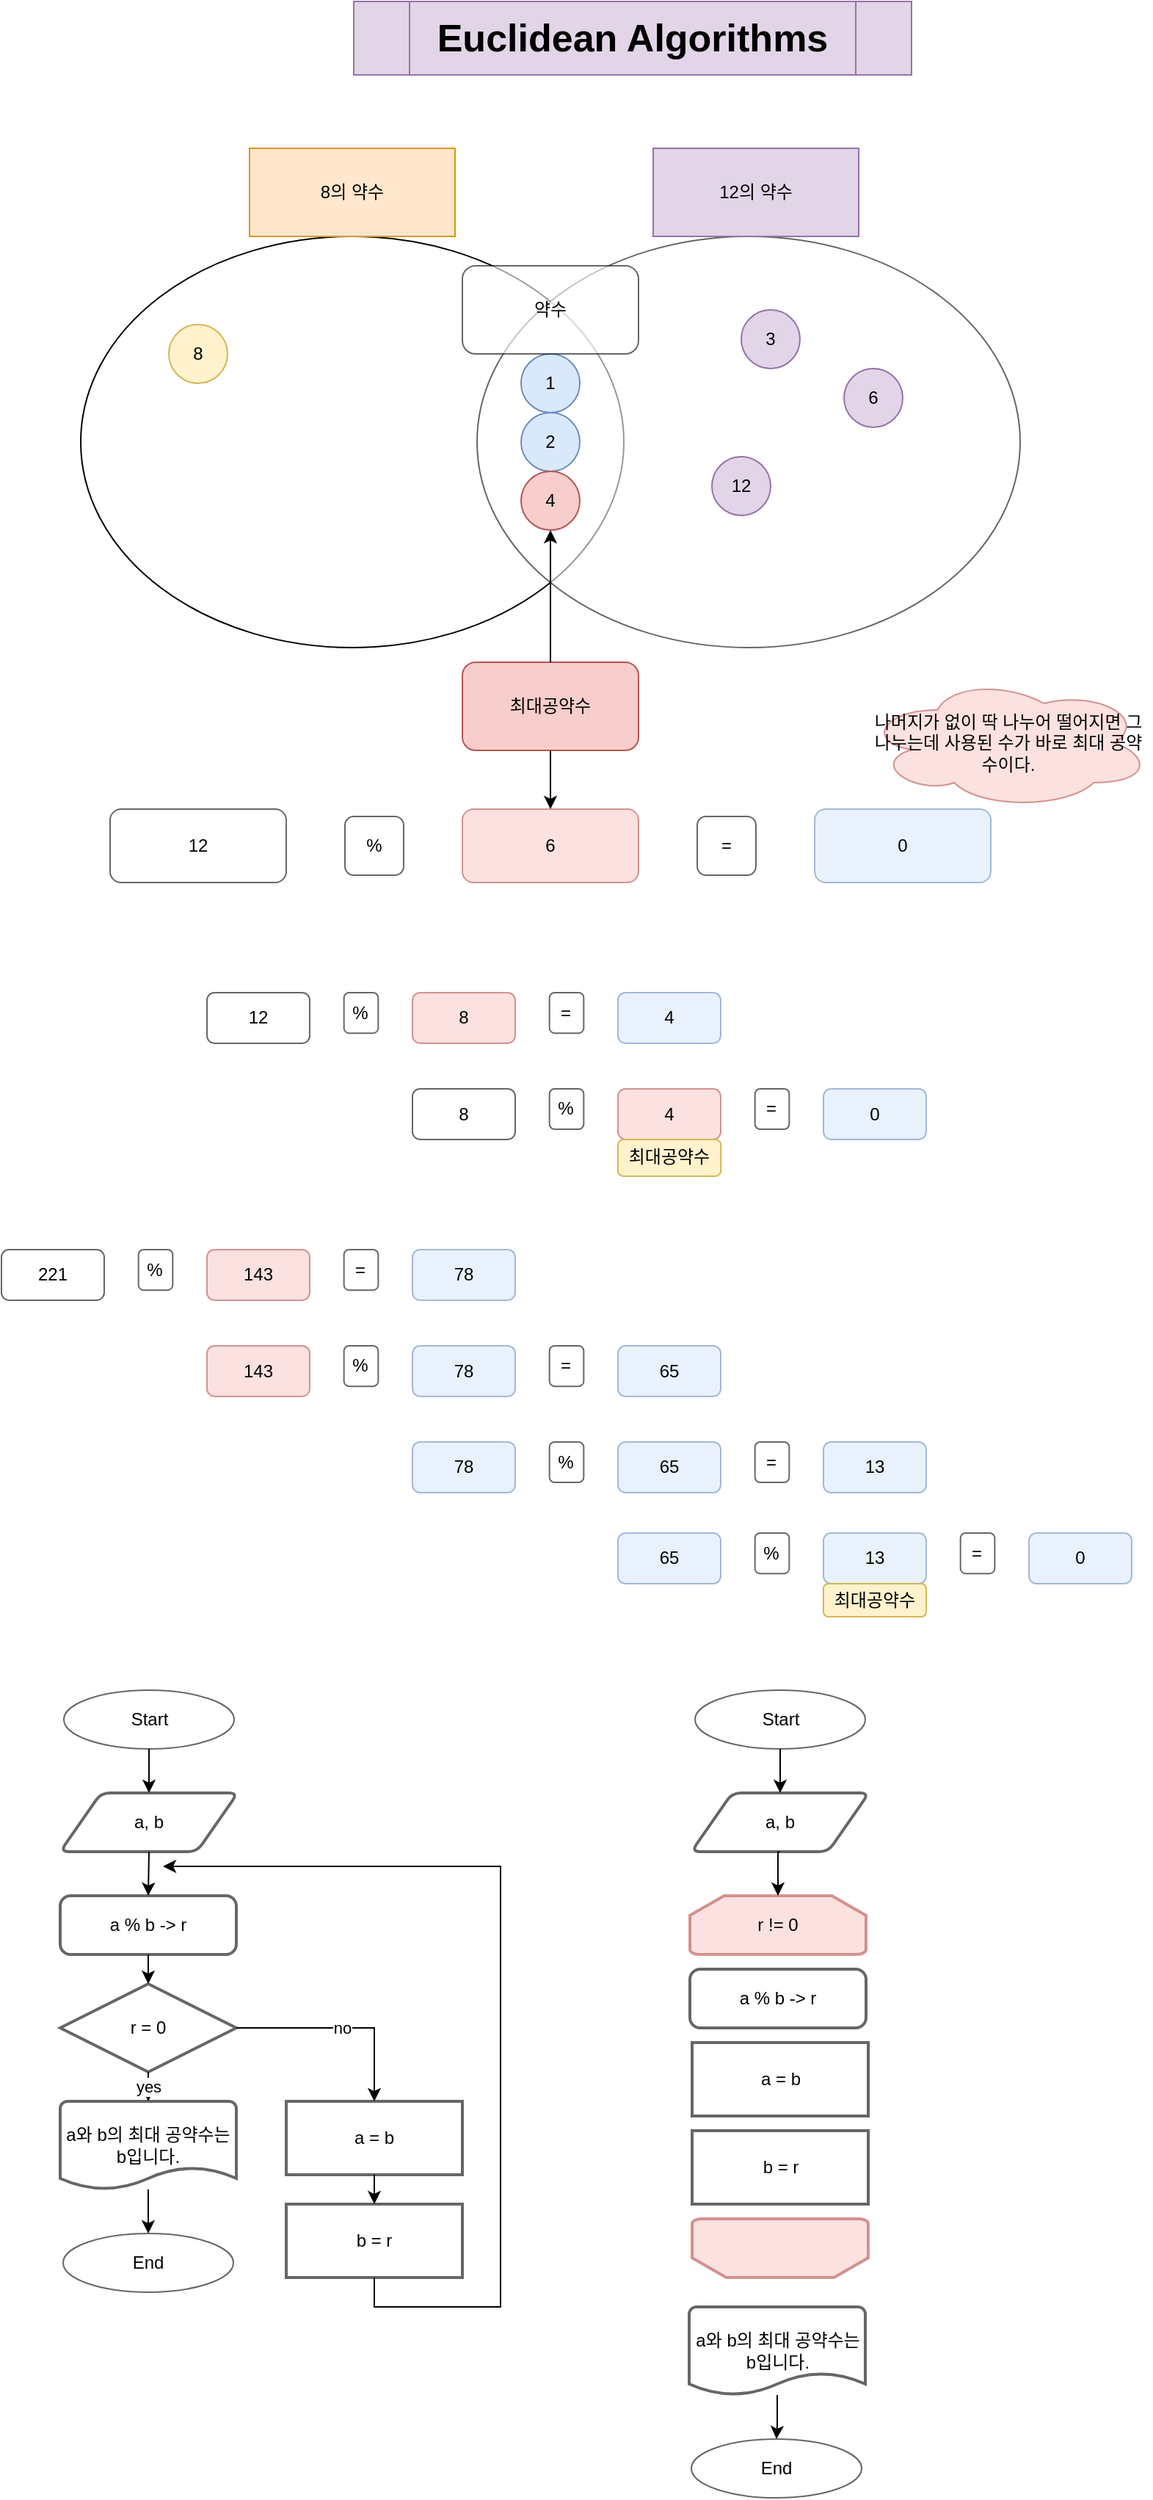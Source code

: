 <mxfile version="13.9.9" type="device"><diagram id="46arOJE1mhyRvepnDOqF" name="페이지-1"><mxGraphModel dx="1086" dy="806" grid="1" gridSize="10" guides="1" tooltips="1" connect="1" arrows="1" fold="1" page="1" pageScale="1" pageWidth="827" pageHeight="1169" math="0" shadow="0"><root><mxCell id="0"/><mxCell id="1" parent="0"/><mxCell id="QqEsVLGl_p32QGbfNZJD-1" value="Euclidean Algorithms" style="shape=process;whiteSpace=wrap;html=1;backgroundOutline=1;fontStyle=1;fontSize=26;fillColor=#e1d5e7;strokeColor=#9673a6;" parent="1" vertex="1"><mxGeometry x="280" y="30" width="380" height="50" as="geometry"/></mxCell><mxCell id="QqEsVLGl_p32QGbfNZJD-19" value="12" style="rounded=1;whiteSpace=wrap;html=1;opacity=60;" parent="1" vertex="1"><mxGeometry x="114" y="580" width="120" height="50" as="geometry"/></mxCell><mxCell id="QqEsVLGl_p32QGbfNZJD-20" value="6" style="rounded=1;whiteSpace=wrap;html=1;opacity=60;fillColor=#f8cecc;strokeColor=#b85450;" parent="1" vertex="1"><mxGeometry x="354" y="580" width="120" height="50" as="geometry"/></mxCell><mxCell id="QqEsVLGl_p32QGbfNZJD-21" value="0" style="rounded=1;whiteSpace=wrap;html=1;opacity=60;fillColor=#dae8fc;strokeColor=#6c8ebf;" parent="1" vertex="1"><mxGeometry x="594" y="580" width="120" height="50" as="geometry"/></mxCell><mxCell id="QqEsVLGl_p32QGbfNZJD-22" value="%" style="rounded=1;whiteSpace=wrap;html=1;opacity=60;" parent="1" vertex="1"><mxGeometry x="274" y="585" width="40" height="40" as="geometry"/></mxCell><mxCell id="QqEsVLGl_p32QGbfNZJD-23" value="=" style="rounded=1;whiteSpace=wrap;html=1;opacity=60;" parent="1" vertex="1"><mxGeometry x="514" y="585" width="40" height="40" as="geometry"/></mxCell><mxCell id="QqEsVLGl_p32QGbfNZJD-24" value="" style="edgeStyle=orthogonalEdgeStyle;rounded=0;orthogonalLoop=1;jettySize=auto;html=1;" parent="1" source="QqEsVLGl_p32QGbfNZJD-15" target="QqEsVLGl_p32QGbfNZJD-20" edge="1"><mxGeometry relative="1" as="geometry"/></mxCell><mxCell id="QqEsVLGl_p32QGbfNZJD-2" value="" style="ellipse;whiteSpace=wrap;html=1;" parent="1" vertex="1"><mxGeometry x="94" y="190" width="370" height="280" as="geometry"/></mxCell><mxCell id="QqEsVLGl_p32QGbfNZJD-3" value="" style="ellipse;whiteSpace=wrap;html=1;opacity=60;" parent="1" vertex="1"><mxGeometry x="364" y="190" width="370" height="280" as="geometry"/></mxCell><mxCell id="QqEsVLGl_p32QGbfNZJD-4" value="8의 약수" style="rounded=0;whiteSpace=wrap;html=1;fillColor=#ffe6cc;strokeColor=#d79b00;" parent="1" vertex="1"><mxGeometry x="209" y="130" width="140" height="60" as="geometry"/></mxCell><mxCell id="QqEsVLGl_p32QGbfNZJD-5" value="12의 약수" style="rounded=0;whiteSpace=wrap;html=1;fillColor=#e1d5e7;strokeColor=#9673a6;" parent="1" vertex="1"><mxGeometry x="484" y="130" width="140" height="60" as="geometry"/></mxCell><mxCell id="QqEsVLGl_p32QGbfNZJD-6" value="8" style="ellipse;whiteSpace=wrap;html=1;aspect=fixed;fillColor=#fff2cc;strokeColor=#d6b656;" parent="1" vertex="1"><mxGeometry x="154" y="250" width="40" height="40" as="geometry"/></mxCell><mxCell id="QqEsVLGl_p32QGbfNZJD-8" value="6" style="ellipse;whiteSpace=wrap;html=1;aspect=fixed;fillColor=#e1d5e7;strokeColor=#9673a6;" parent="1" vertex="1"><mxGeometry x="614" y="280" width="40" height="40" as="geometry"/></mxCell><mxCell id="QqEsVLGl_p32QGbfNZJD-9" value="1" style="ellipse;whiteSpace=wrap;html=1;aspect=fixed;fillColor=#dae8fc;strokeColor=#6c8ebf;" parent="1" vertex="1"><mxGeometry x="394" y="270" width="40" height="40" as="geometry"/></mxCell><mxCell id="QqEsVLGl_p32QGbfNZJD-10" value="2" style="ellipse;whiteSpace=wrap;html=1;aspect=fixed;fillColor=#dae8fc;strokeColor=#6c8ebf;" parent="1" vertex="1"><mxGeometry x="394" y="310" width="40" height="40" as="geometry"/></mxCell><mxCell id="QqEsVLGl_p32QGbfNZJD-11" value="4" style="ellipse;whiteSpace=wrap;html=1;aspect=fixed;fillColor=#f8cecc;strokeColor=#b85450;" parent="1" vertex="1"><mxGeometry x="394" y="350" width="40" height="40" as="geometry"/></mxCell><mxCell id="QqEsVLGl_p32QGbfNZJD-13" value="3" style="ellipse;whiteSpace=wrap;html=1;aspect=fixed;fillColor=#e1d5e7;strokeColor=#9673a6;" parent="1" vertex="1"><mxGeometry x="544" y="240" width="40" height="40" as="geometry"/></mxCell><mxCell id="QqEsVLGl_p32QGbfNZJD-14" value="12" style="ellipse;whiteSpace=wrap;html=1;aspect=fixed;fillColor=#e1d5e7;strokeColor=#9673a6;" parent="1" vertex="1"><mxGeometry x="524" y="340" width="40" height="40" as="geometry"/></mxCell><mxCell id="QqEsVLGl_p32QGbfNZJD-15" value="최대공약수" style="rounded=1;whiteSpace=wrap;html=1;fillColor=#f8cecc;strokeColor=#b85450;" parent="1" vertex="1"><mxGeometry x="354" y="480" width="120" height="60" as="geometry"/></mxCell><mxCell id="QqEsVLGl_p32QGbfNZJD-16" value="" style="endArrow=classic;html=1;exitX=0.5;exitY=0;exitDx=0;exitDy=0;entryX=0.5;entryY=1;entryDx=0;entryDy=0;" parent="1" source="QqEsVLGl_p32QGbfNZJD-15" target="QqEsVLGl_p32QGbfNZJD-11" edge="1"><mxGeometry x="94" y="130" width="50" height="50" as="geometry"><mxPoint x="464" y="370" as="sourcePoint"/><mxPoint x="514" y="320" as="targetPoint"/></mxGeometry></mxCell><mxCell id="QqEsVLGl_p32QGbfNZJD-18" value="약수" style="rounded=1;whiteSpace=wrap;html=1;opacity=60;" parent="1" vertex="1"><mxGeometry x="354" y="210" width="120" height="60" as="geometry"/></mxCell><mxCell id="QqEsVLGl_p32QGbfNZJD-25" value="나머지가 없이 딱 나누어 떨어지면 그 나누는데 사용된 수가 바로 최대 공약수이다." style="ellipse;shape=cloud;whiteSpace=wrap;html=1;opacity=60;fillColor=#f8cecc;strokeColor=#b85450;" parent="1" vertex="1"><mxGeometry x="629" y="490" width="194" height="90" as="geometry"/></mxCell><mxCell id="QqEsVLGl_p32QGbfNZJD-26" value="12" style="rounded=1;whiteSpace=wrap;html=1;opacity=60;" parent="1" vertex="1"><mxGeometry x="180" y="705" width="70" height="34.466" as="geometry"/></mxCell><mxCell id="QqEsVLGl_p32QGbfNZJD-27" value="8" style="rounded=1;whiteSpace=wrap;html=1;opacity=60;fillColor=#f8cecc;strokeColor=#b85450;" parent="1" vertex="1"><mxGeometry x="320" y="705" width="70" height="34.466" as="geometry"/></mxCell><mxCell id="QqEsVLGl_p32QGbfNZJD-28" value="4" style="rounded=1;whiteSpace=wrap;html=1;opacity=60;fillColor=#dae8fc;strokeColor=#6c8ebf;" parent="1" vertex="1"><mxGeometry x="460" y="705" width="70" height="34.466" as="geometry"/></mxCell><mxCell id="QqEsVLGl_p32QGbfNZJD-29" value="%" style="rounded=1;whiteSpace=wrap;html=1;opacity=60;" parent="1" vertex="1"><mxGeometry x="273.333" y="705" width="23.333" height="27.573" as="geometry"/></mxCell><mxCell id="QqEsVLGl_p32QGbfNZJD-30" value="=" style="rounded=1;whiteSpace=wrap;html=1;opacity=60;" parent="1" vertex="1"><mxGeometry x="413.333" y="705" width="23.333" height="27.573" as="geometry"/></mxCell><mxCell id="QqEsVLGl_p32QGbfNZJD-31" value="8" style="rounded=1;whiteSpace=wrap;html=1;opacity=60;" parent="1" vertex="1"><mxGeometry x="320" y="770.485" width="70" height="34.466" as="geometry"/></mxCell><mxCell id="QqEsVLGl_p32QGbfNZJD-32" value="4" style="rounded=1;whiteSpace=wrap;html=1;opacity=60;fillColor=#f8cecc;strokeColor=#b85450;" parent="1" vertex="1"><mxGeometry x="460" y="770.485" width="70" height="34.466" as="geometry"/></mxCell><mxCell id="QqEsVLGl_p32QGbfNZJD-33" value="%" style="rounded=1;whiteSpace=wrap;html=1;opacity=60;" parent="1" vertex="1"><mxGeometry x="413.333" y="770.485" width="23.333" height="27.573" as="geometry"/></mxCell><mxCell id="QqEsVLGl_p32QGbfNZJD-34" value="0" style="rounded=1;whiteSpace=wrap;html=1;opacity=60;fillColor=#dae8fc;strokeColor=#6c8ebf;" parent="1" vertex="1"><mxGeometry x="600.0" y="770.485" width="70" height="34.466" as="geometry"/></mxCell><mxCell id="QqEsVLGl_p32QGbfNZJD-35" value="=" style="rounded=1;whiteSpace=wrap;html=1;opacity=60;" parent="1" vertex="1"><mxGeometry x="553.333" y="770.485" width="23.333" height="27.573" as="geometry"/></mxCell><mxCell id="QqEsVLGl_p32QGbfNZJD-36" value="221" style="rounded=1;whiteSpace=wrap;html=1;opacity=60;" parent="1" vertex="1"><mxGeometry x="40" y="880.004" width="70" height="34.466" as="geometry"/></mxCell><mxCell id="QqEsVLGl_p32QGbfNZJD-37" value="143" style="rounded=1;whiteSpace=wrap;html=1;opacity=60;fillColor=#f8cecc;strokeColor=#b85450;" parent="1" vertex="1"><mxGeometry x="180" y="880.004" width="70" height="34.466" as="geometry"/></mxCell><mxCell id="QqEsVLGl_p32QGbfNZJD-38" value="78" style="rounded=1;whiteSpace=wrap;html=1;opacity=60;fillColor=#dae8fc;strokeColor=#6c8ebf;" parent="1" vertex="1"><mxGeometry x="320" y="880.004" width="70" height="34.466" as="geometry"/></mxCell><mxCell id="QqEsVLGl_p32QGbfNZJD-39" value="%" style="rounded=1;whiteSpace=wrap;html=1;opacity=60;" parent="1" vertex="1"><mxGeometry x="133.333" y="880.004" width="23.333" height="27.573" as="geometry"/></mxCell><mxCell id="QqEsVLGl_p32QGbfNZJD-40" value="=" style="rounded=1;whiteSpace=wrap;html=1;opacity=60;" parent="1" vertex="1"><mxGeometry x="273.333" y="880.004" width="23.333" height="27.573" as="geometry"/></mxCell><mxCell id="QqEsVLGl_p32QGbfNZJD-41" value="143" style="rounded=1;whiteSpace=wrap;html=1;opacity=60;fillColor=#f8cecc;strokeColor=#b85450;" parent="1" vertex="1"><mxGeometry x="180" y="945.49" width="70" height="34.466" as="geometry"/></mxCell><mxCell id="QqEsVLGl_p32QGbfNZJD-42" value="78" style="rounded=1;whiteSpace=wrap;html=1;opacity=60;fillColor=#dae8fc;strokeColor=#6c8ebf;" parent="1" vertex="1"><mxGeometry x="320" y="945.49" width="70" height="34.466" as="geometry"/></mxCell><mxCell id="QqEsVLGl_p32QGbfNZJD-43" value="%" style="rounded=1;whiteSpace=wrap;html=1;opacity=60;" parent="1" vertex="1"><mxGeometry x="273.333" y="945.49" width="23.333" height="27.573" as="geometry"/></mxCell><mxCell id="QqEsVLGl_p32QGbfNZJD-44" value="65" style="rounded=1;whiteSpace=wrap;html=1;opacity=60;fillColor=#dae8fc;strokeColor=#6c8ebf;" parent="1" vertex="1"><mxGeometry x="460.0" y="945.49" width="70" height="34.466" as="geometry"/></mxCell><mxCell id="QqEsVLGl_p32QGbfNZJD-45" value="=" style="rounded=1;whiteSpace=wrap;html=1;opacity=60;" parent="1" vertex="1"><mxGeometry x="413.333" y="945.49" width="23.333" height="27.573" as="geometry"/></mxCell><mxCell id="QqEsVLGl_p32QGbfNZJD-47" value="78" style="rounded=1;whiteSpace=wrap;html=1;opacity=60;fillColor=#dae8fc;strokeColor=#6c8ebf;" parent="1" vertex="1"><mxGeometry x="320" y="1010.975" width="70" height="34.466" as="geometry"/></mxCell><mxCell id="QqEsVLGl_p32QGbfNZJD-48" value="%" style="rounded=1;whiteSpace=wrap;html=1;opacity=60;" parent="1" vertex="1"><mxGeometry x="413.333" y="1010.975" width="23.333" height="27.573" as="geometry"/></mxCell><mxCell id="QqEsVLGl_p32QGbfNZJD-49" value="65" style="rounded=1;whiteSpace=wrap;html=1;opacity=60;fillColor=#dae8fc;strokeColor=#6c8ebf;" parent="1" vertex="1"><mxGeometry x="460.0" y="1010.975" width="70" height="34.466" as="geometry"/></mxCell><mxCell id="QqEsVLGl_p32QGbfNZJD-51" value="=" style="rounded=1;whiteSpace=wrap;html=1;opacity=60;" parent="1" vertex="1"><mxGeometry x="553.333" y="1010.975" width="23.333" height="27.573" as="geometry"/></mxCell><mxCell id="QqEsVLGl_p32QGbfNZJD-52" value="13" style="rounded=1;whiteSpace=wrap;html=1;opacity=60;fillColor=#dae8fc;strokeColor=#6c8ebf;" parent="1" vertex="1"><mxGeometry x="600" y="1010.975" width="70" height="34.466" as="geometry"/></mxCell><mxCell id="QqEsVLGl_p32QGbfNZJD-54" value="%" style="rounded=1;whiteSpace=wrap;html=1;opacity=60;" parent="1" vertex="1"><mxGeometry x="553.333" y="1073.014" width="23.333" height="27.573" as="geometry"/></mxCell><mxCell id="QqEsVLGl_p32QGbfNZJD-55" value="65" style="rounded=1;whiteSpace=wrap;html=1;opacity=60;fillColor=#dae8fc;strokeColor=#6c8ebf;" parent="1" vertex="1"><mxGeometry x="460.0" y="1073.014" width="70" height="34.466" as="geometry"/></mxCell><mxCell id="QqEsVLGl_p32QGbfNZJD-57" value="13" style="rounded=1;whiteSpace=wrap;html=1;opacity=60;fillColor=#dae8fc;strokeColor=#6c8ebf;" parent="1" vertex="1"><mxGeometry x="600" y="1073.014" width="70" height="34.466" as="geometry"/></mxCell><mxCell id="QqEsVLGl_p32QGbfNZJD-59" value="=" style="rounded=1;whiteSpace=wrap;html=1;opacity=60;" parent="1" vertex="1"><mxGeometry x="693.333" y="1073.014" width="23.333" height="27.573" as="geometry"/></mxCell><mxCell id="QqEsVLGl_p32QGbfNZJD-60" value="0" style="rounded=1;whiteSpace=wrap;html=1;opacity=60;fillColor=#dae8fc;strokeColor=#6c8ebf;" parent="1" vertex="1"><mxGeometry x="740.0" y="1073.014" width="70" height="34.466" as="geometry"/></mxCell><mxCell id="QqEsVLGl_p32QGbfNZJD-62" value="최대공약수" style="rounded=1;whiteSpace=wrap;html=1;fillColor=#fff2cc;strokeColor=#d6b656;" parent="1" vertex="1"><mxGeometry x="460" y="804.95" width="70.1" height="25.05" as="geometry"/></mxCell><mxCell id="QqEsVLGl_p32QGbfNZJD-63" value="최대공약수" style="rounded=1;whiteSpace=wrap;html=1;fillColor=#fff2cc;strokeColor=#d6b656;" parent="1" vertex="1"><mxGeometry x="599.95" y="1107.48" width="70.1" height="22.52" as="geometry"/></mxCell><mxCell id="QqEsVLGl_p32QGbfNZJD-71" style="edgeStyle=orthogonalEdgeStyle;rounded=0;orthogonalLoop=1;jettySize=auto;html=1;exitX=0.5;exitY=1;exitDx=0;exitDy=0;entryX=0.5;entryY=0;entryDx=0;entryDy=0;" parent="1" source="QqEsVLGl_p32QGbfNZJD-64" target="QqEsVLGl_p32QGbfNZJD-66" edge="1"><mxGeometry relative="1" as="geometry"/></mxCell><mxCell id="QqEsVLGl_p32QGbfNZJD-64" value="Start" style="ellipse;whiteSpace=wrap;html=1;opacity=60;" parent="1" vertex="1"><mxGeometry x="82.5" y="1180" width="116" height="40" as="geometry"/></mxCell><mxCell id="QqEsVLGl_p32QGbfNZJD-72" style="edgeStyle=orthogonalEdgeStyle;rounded=0;orthogonalLoop=1;jettySize=auto;html=1;exitX=0.5;exitY=1;exitDx=0;exitDy=0;entryX=0.5;entryY=0;entryDx=0;entryDy=0;" parent="1" source="QqEsVLGl_p32QGbfNZJD-66" target="QqEsVLGl_p32QGbfNZJD-67" edge="1"><mxGeometry relative="1" as="geometry"/></mxCell><mxCell id="QqEsVLGl_p32QGbfNZJD-66" value="a, b" style="shape=parallelogram;html=1;strokeWidth=2;perimeter=parallelogramPerimeter;whiteSpace=wrap;rounded=1;arcSize=12;size=0.23;opacity=60;" parent="1" vertex="1"><mxGeometry x="80" y="1250" width="121" height="40" as="geometry"/></mxCell><mxCell id="QqEsVLGl_p32QGbfNZJD-73" style="edgeStyle=orthogonalEdgeStyle;rounded=0;orthogonalLoop=1;jettySize=auto;html=1;exitX=0.5;exitY=1;exitDx=0;exitDy=0;entryX=0.5;entryY=0;entryDx=0;entryDy=0;entryPerimeter=0;" parent="1" source="QqEsVLGl_p32QGbfNZJD-67" target="QqEsVLGl_p32QGbfNZJD-68" edge="1"><mxGeometry relative="1" as="geometry"/></mxCell><mxCell id="QqEsVLGl_p32QGbfNZJD-67" value="a % b -&amp;gt; r" style="rounded=1;whiteSpace=wrap;html=1;absoluteArcSize=1;arcSize=14;strokeWidth=2;opacity=60;" parent="1" vertex="1"><mxGeometry x="80" y="1320" width="120" height="40" as="geometry"/></mxCell><mxCell id="QqEsVLGl_p32QGbfNZJD-74" value="yes" style="edgeStyle=orthogonalEdgeStyle;rounded=0;orthogonalLoop=1;jettySize=auto;html=1;exitX=0.5;exitY=1;exitDx=0;exitDy=0;exitPerimeter=0;entryX=0.5;entryY=0;entryDx=0;entryDy=0;entryPerimeter=0;" parent="1" source="QqEsVLGl_p32QGbfNZJD-68" target="QqEsVLGl_p32QGbfNZJD-69" edge="1"><mxGeometry relative="1" as="geometry"/></mxCell><mxCell id="QqEsVLGl_p32QGbfNZJD-77" value="no" style="edgeStyle=orthogonalEdgeStyle;rounded=0;orthogonalLoop=1;jettySize=auto;html=1;" parent="1" source="QqEsVLGl_p32QGbfNZJD-68" target="QqEsVLGl_p32QGbfNZJD-76" edge="1"><mxGeometry relative="1" as="geometry"/></mxCell><mxCell id="QqEsVLGl_p32QGbfNZJD-68" value="r = 0" style="strokeWidth=2;html=1;shape=mxgraph.flowchart.decision;whiteSpace=wrap;opacity=60;" parent="1" vertex="1"><mxGeometry x="80" y="1380" width="120" height="60" as="geometry"/></mxCell><mxCell id="QqEsVLGl_p32QGbfNZJD-75" value="" style="edgeStyle=orthogonalEdgeStyle;rounded=0;orthogonalLoop=1;jettySize=auto;html=1;" parent="1" source="QqEsVLGl_p32QGbfNZJD-69" target="QqEsVLGl_p32QGbfNZJD-70" edge="1"><mxGeometry relative="1" as="geometry"/></mxCell><mxCell id="QqEsVLGl_p32QGbfNZJD-69" value="a와 b의 최대 공약수는 b입니다." style="strokeWidth=2;html=1;shape=mxgraph.flowchart.document2;whiteSpace=wrap;size=0.25;opacity=60;" parent="1" vertex="1"><mxGeometry x="80" y="1460" width="120" height="60" as="geometry"/></mxCell><mxCell id="QqEsVLGl_p32QGbfNZJD-70" value="End" style="ellipse;whiteSpace=wrap;html=1;opacity=60;" parent="1" vertex="1"><mxGeometry x="82" y="1550" width="116" height="40" as="geometry"/></mxCell><mxCell id="QqEsVLGl_p32QGbfNZJD-79" style="edgeStyle=orthogonalEdgeStyle;rounded=0;orthogonalLoop=1;jettySize=auto;html=1;exitX=0.5;exitY=1;exitDx=0;exitDy=0;entryX=0.5;entryY=0;entryDx=0;entryDy=0;" parent="1" source="QqEsVLGl_p32QGbfNZJD-76" target="QqEsVLGl_p32QGbfNZJD-78" edge="1"><mxGeometry relative="1" as="geometry"/></mxCell><mxCell id="QqEsVLGl_p32QGbfNZJD-76" value="a = b" style="whiteSpace=wrap;html=1;strokeWidth=2;opacity=60;" parent="1" vertex="1"><mxGeometry x="234" y="1460" width="120" height="50" as="geometry"/></mxCell><mxCell id="QqEsVLGl_p32QGbfNZJD-80" style="edgeStyle=orthogonalEdgeStyle;rounded=0;orthogonalLoop=1;jettySize=auto;html=1;" parent="1" source="QqEsVLGl_p32QGbfNZJD-78" edge="1"><mxGeometry relative="1" as="geometry"><mxPoint x="150" y="1300" as="targetPoint"/><Array as="points"><mxPoint x="294" y="1600"/><mxPoint x="380" y="1600"/><mxPoint x="380" y="1300"/></Array></mxGeometry></mxCell><mxCell id="QqEsVLGl_p32QGbfNZJD-78" value="b = r" style="whiteSpace=wrap;html=1;strokeWidth=2;opacity=60;" parent="1" vertex="1"><mxGeometry x="234" y="1530" width="120" height="50" as="geometry"/></mxCell><mxCell id="QqEsVLGl_p32QGbfNZJD-81" value="r != 0" style="strokeWidth=2;html=1;shape=mxgraph.flowchart.loop_limit;whiteSpace=wrap;opacity=60;fillColor=#f8cecc;strokeColor=#b85450;" parent="1" vertex="1"><mxGeometry x="509" y="1320" width="120" height="40" as="geometry"/></mxCell><mxCell id="QqEsVLGl_p32QGbfNZJD-82" value="a % b -&amp;gt; r" style="rounded=1;whiteSpace=wrap;html=1;absoluteArcSize=1;arcSize=14;strokeWidth=2;opacity=60;" parent="1" vertex="1"><mxGeometry x="509" y="1370" width="120" height="40" as="geometry"/></mxCell><mxCell id="QqEsVLGl_p32QGbfNZJD-84" value="" style="strokeWidth=2;html=1;shape=mxgraph.flowchart.loop_limit;whiteSpace=wrap;opacity=60;rotation=-180;fillColor=#f8cecc;strokeColor=#b85450;" parent="1" vertex="1"><mxGeometry x="510.5" y="1540" width="120" height="40" as="geometry"/></mxCell><mxCell id="QqEsVLGl_p32QGbfNZJD-85" value="a = b" style="whiteSpace=wrap;html=1;strokeWidth=2;opacity=60;" parent="1" vertex="1"><mxGeometry x="510.5" y="1420" width="120" height="50" as="geometry"/></mxCell><mxCell id="QqEsVLGl_p32QGbfNZJD-86" value="b = r" style="whiteSpace=wrap;html=1;strokeWidth=2;opacity=60;" parent="1" vertex="1"><mxGeometry x="510.5" y="1480" width="120" height="50" as="geometry"/></mxCell><mxCell id="QqEsVLGl_p32QGbfNZJD-93" style="edgeStyle=orthogonalEdgeStyle;rounded=0;orthogonalLoop=1;jettySize=auto;html=1;exitX=0.5;exitY=1;exitDx=0;exitDy=0;" parent="1" source="QqEsVLGl_p32QGbfNZJD-90" target="QqEsVLGl_p32QGbfNZJD-91" edge="1"><mxGeometry relative="1" as="geometry"/></mxCell><mxCell id="QqEsVLGl_p32QGbfNZJD-90" value="Start" style="ellipse;whiteSpace=wrap;html=1;opacity=60;" parent="1" vertex="1"><mxGeometry x="512.5" y="1180" width="116" height="40" as="geometry"/></mxCell><mxCell id="QqEsVLGl_p32QGbfNZJD-94" style="edgeStyle=orthogonalEdgeStyle;rounded=0;orthogonalLoop=1;jettySize=auto;html=1;exitX=0.5;exitY=1;exitDx=0;exitDy=0;entryX=0.5;entryY=0;entryDx=0;entryDy=0;entryPerimeter=0;" parent="1" source="QqEsVLGl_p32QGbfNZJD-91" target="QqEsVLGl_p32QGbfNZJD-81" edge="1"><mxGeometry relative="1" as="geometry"/></mxCell><mxCell id="QqEsVLGl_p32QGbfNZJD-91" value="a, b" style="shape=parallelogram;html=1;strokeWidth=2;perimeter=parallelogramPerimeter;whiteSpace=wrap;rounded=1;arcSize=12;size=0.23;opacity=60;" parent="1" vertex="1"><mxGeometry x="510" y="1250" width="121" height="40" as="geometry"/></mxCell><mxCell id="QqEsVLGl_p32QGbfNZJD-96" value="" style="edgeStyle=orthogonalEdgeStyle;rounded=0;orthogonalLoop=1;jettySize=auto;html=1;" parent="1" source="QqEsVLGl_p32QGbfNZJD-92" target="QqEsVLGl_p32QGbfNZJD-95" edge="1"><mxGeometry relative="1" as="geometry"/></mxCell><mxCell id="QqEsVLGl_p32QGbfNZJD-92" value="a와 b의 최대 공약수는 b입니다." style="strokeWidth=2;html=1;shape=mxgraph.flowchart.document2;whiteSpace=wrap;size=0.25;opacity=60;" parent="1" vertex="1"><mxGeometry x="508.5" y="1600" width="120" height="60" as="geometry"/></mxCell><mxCell id="QqEsVLGl_p32QGbfNZJD-95" value="End" style="ellipse;whiteSpace=wrap;html=1;opacity=60;" parent="1" vertex="1"><mxGeometry x="510" y="1690" width="116" height="40" as="geometry"/></mxCell></root></mxGraphModel></diagram></mxfile>